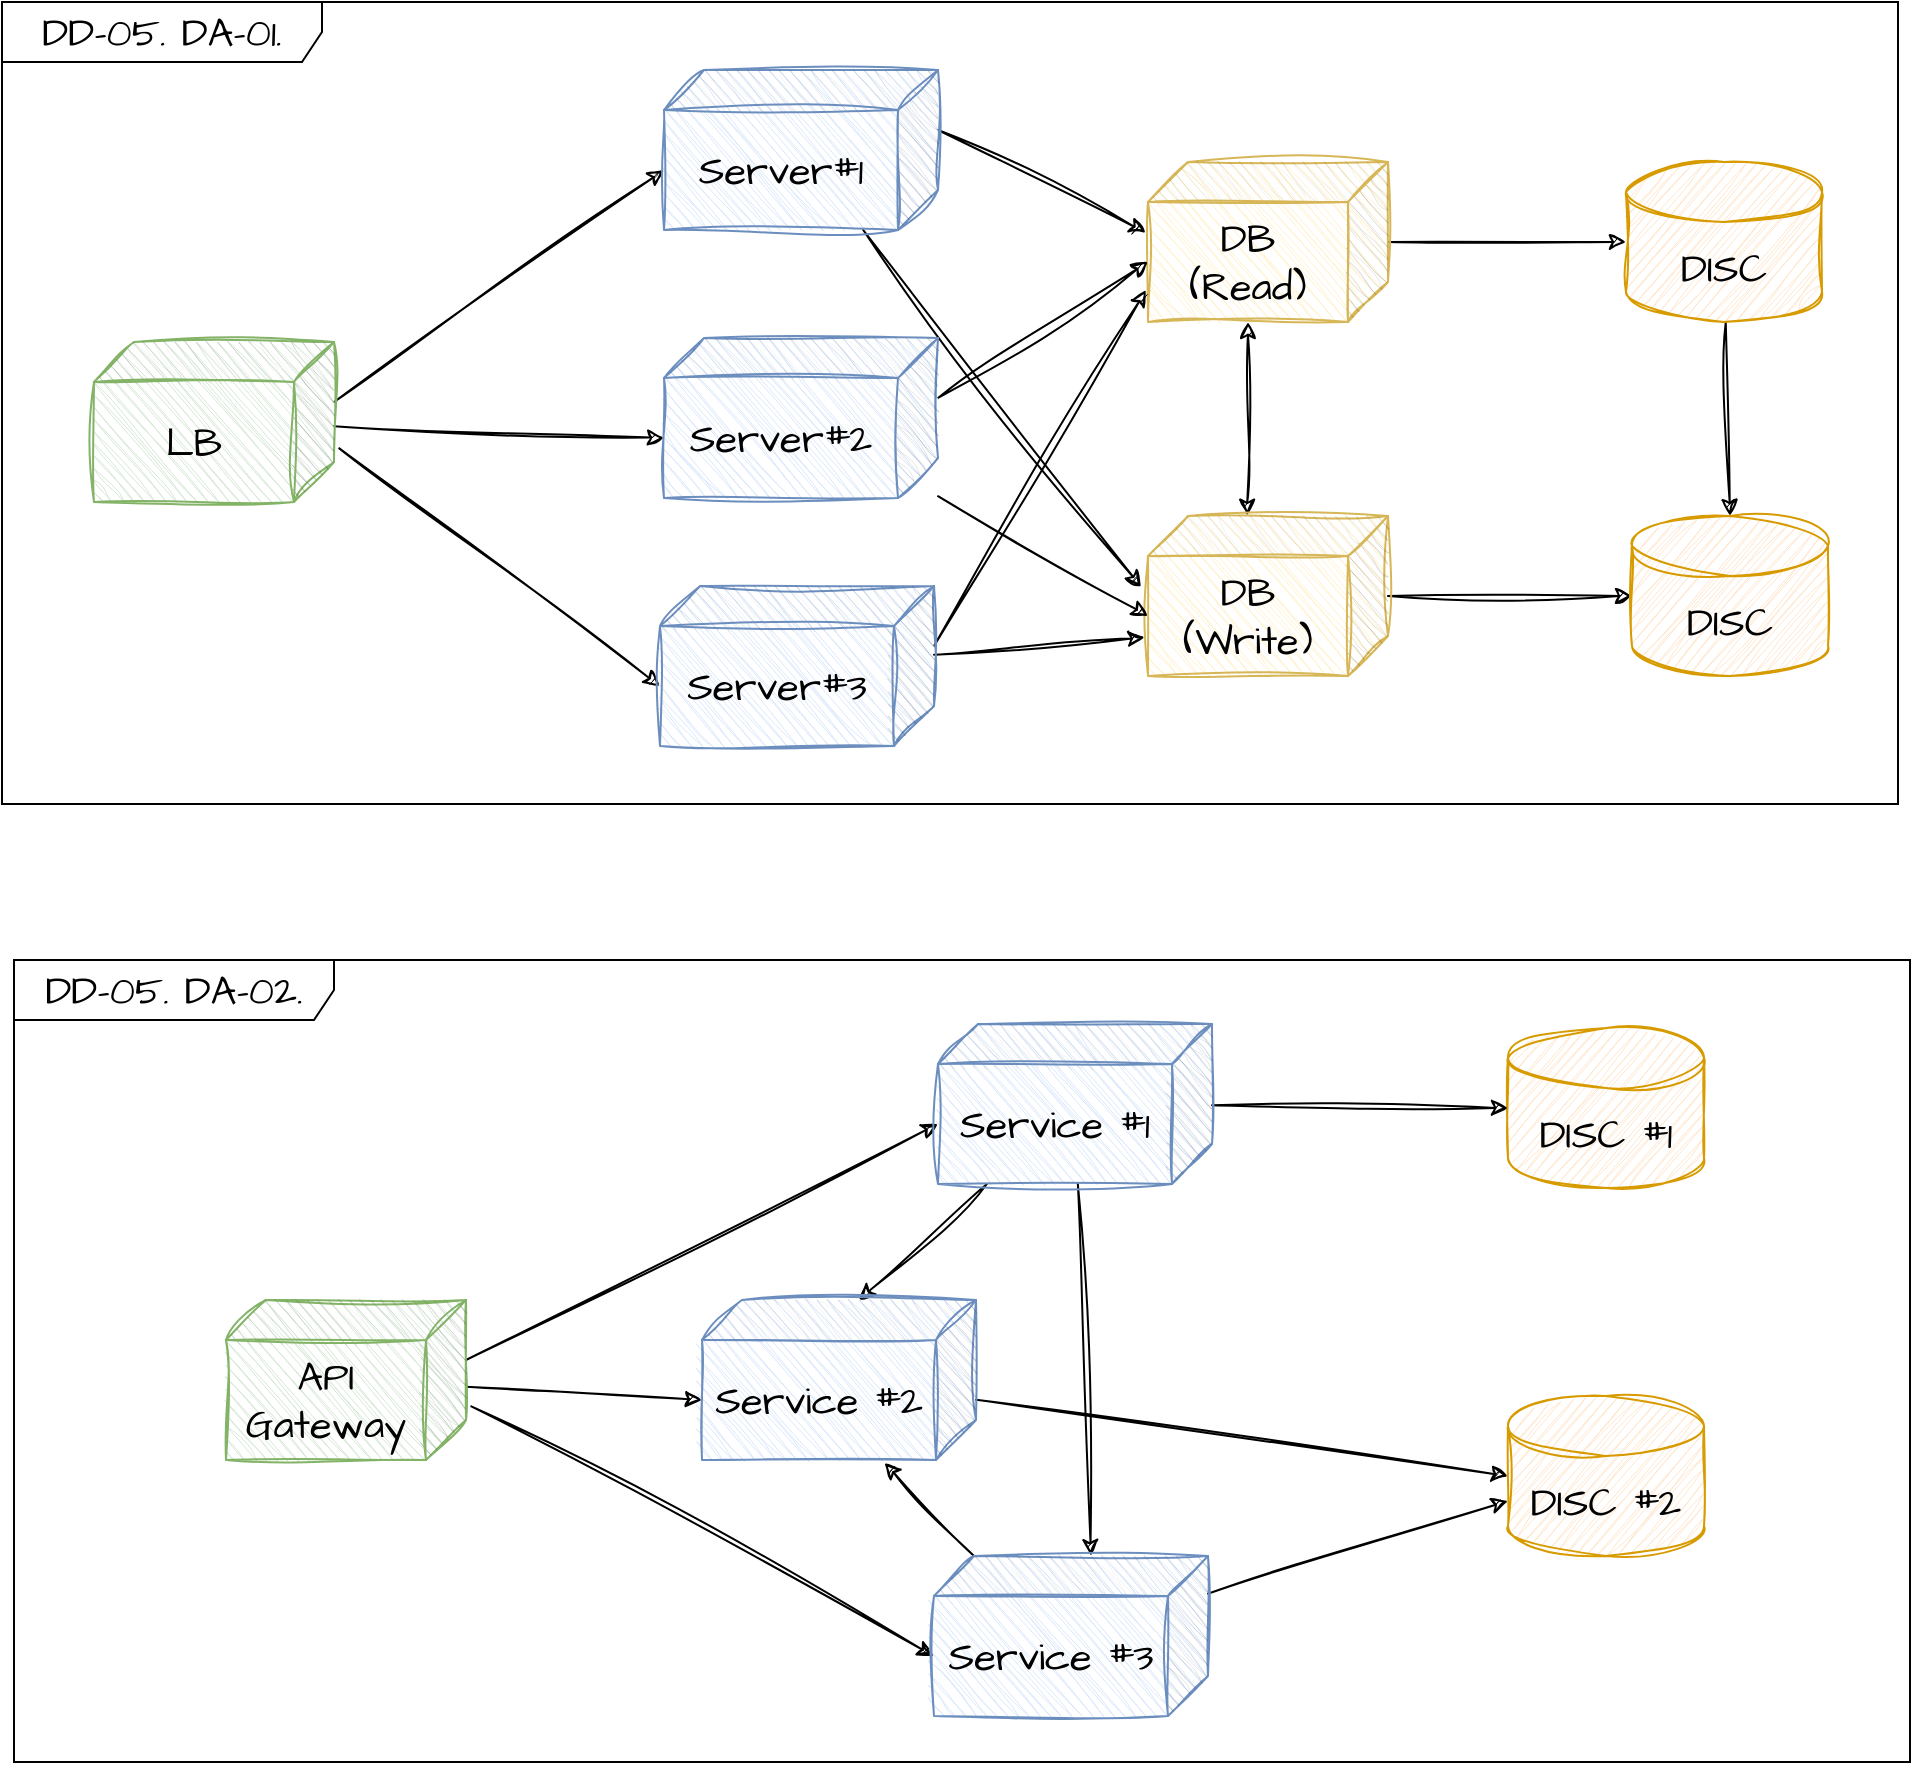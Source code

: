 <mxfile version="21.6.9" type="github">
  <diagram name="페이지-1" id="ZJbQIICtt_H6M7Sho-WK">
    <mxGraphModel dx="2384" dy="116" grid="0" gridSize="10" guides="1" tooltips="1" connect="1" arrows="1" fold="1" page="0" pageScale="1" pageWidth="827" pageHeight="1169" math="0" shadow="0">
      <root>
        <mxCell id="0" />
        <mxCell id="1" parent="0" />
        <mxCell id="aAnmiJ6Gdb3zotKeNEK4-26" value="DD-05. DA-01." style="shape=umlFrame;whiteSpace=wrap;html=1;pointerEvents=0;recursiveResize=0;container=0;collapsible=0;width=160;hachureGap=4;fontFamily=Architects Daughter;fontSource=https%3A%2F%2Ffonts.googleapis.com%2Fcss%3Ffamily%3DArchitects%2BDaughter;fontSize=20;movable=1;resizable=1;rotatable=1;deletable=1;editable=1;locked=0;connectable=1;" vertex="1" parent="1">
          <mxGeometry x="56" y="1330" width="948" height="401" as="geometry" />
        </mxCell>
        <mxCell id="aAnmiJ6Gdb3zotKeNEK4-27" style="edgeStyle=none;shape=connector;rounded=0;sketch=1;hachureGap=4;jiggle=2;curveFitting=1;orthogonalLoop=1;jettySize=auto;html=1;entryX=0.5;entryY=0;entryDx=0;entryDy=0;entryPerimeter=0;labelBackgroundColor=default;strokeColor=default;fontFamily=Architects Daughter;fontSource=https%3A%2F%2Ffonts.googleapis.com%2Fcss%3Ffamily%3DArchitects%2BDaughter;fontSize=16;fontColor=default;endArrow=classic;" edge="1" parent="1" source="aAnmiJ6Gdb3zotKeNEK4-28" target="aAnmiJ6Gdb3zotKeNEK4-47">
          <mxGeometry relative="1" as="geometry" />
        </mxCell>
        <mxCell id="aAnmiJ6Gdb3zotKeNEK4-28" value="DISC" style="shape=cylinder3;whiteSpace=wrap;html=1;boundedLbl=1;backgroundOutline=1;size=15;sketch=1;hachureGap=4;jiggle=2;curveFitting=1;fontFamily=Architects Daughter;fontSource=https%3A%2F%2Ffonts.googleapis.com%2Fcss%3Ffamily%3DArchitects%2BDaughter;fontSize=20;fillColor=#ffe6cc;strokeColor=#d79b00;" vertex="1" parent="1">
          <mxGeometry x="868" y="1410" width="98" height="80" as="geometry" />
        </mxCell>
        <mxCell id="aAnmiJ6Gdb3zotKeNEK4-29" style="rounded=0;sketch=1;hachureGap=4;jiggle=2;curveFitting=1;orthogonalLoop=1;jettySize=auto;html=1;exitX=0;exitY=0;exitDx=0;exitDy=30;exitPerimeter=0;entryX=0;entryY=0;entryDx=137;entryDy=50;entryPerimeter=0;fontFamily=Architects Daughter;fontSource=https%3A%2F%2Ffonts.googleapis.com%2Fcss%3Ffamily%3DArchitects%2BDaughter;fontSize=16;" edge="1" parent="1" source="aAnmiJ6Gdb3zotKeNEK4-32" target="aAnmiJ6Gdb3zotKeNEK4-35">
          <mxGeometry relative="1" as="geometry" />
        </mxCell>
        <mxCell id="aAnmiJ6Gdb3zotKeNEK4-30" style="edgeStyle=none;shape=connector;rounded=0;sketch=1;hachureGap=4;jiggle=2;curveFitting=1;orthogonalLoop=1;jettySize=auto;html=1;entryX=0;entryY=0;entryDx=137;entryDy=50;entryPerimeter=0;labelBackgroundColor=default;strokeColor=default;fontFamily=Architects Daughter;fontSource=https%3A%2F%2Ffonts.googleapis.com%2Fcss%3Ffamily%3DArchitects%2BDaughter;fontSize=16;fontColor=default;endArrow=classic;" edge="1" parent="1" source="aAnmiJ6Gdb3zotKeNEK4-32" target="aAnmiJ6Gdb3zotKeNEK4-43">
          <mxGeometry relative="1" as="geometry" />
        </mxCell>
        <mxCell id="aAnmiJ6Gdb3zotKeNEK4-31" style="edgeStyle=none;shape=connector;rounded=0;sketch=1;hachureGap=4;jiggle=2;curveFitting=1;orthogonalLoop=1;jettySize=auto;html=1;entryX=0;entryY=0;entryDx=137;entryDy=50;entryPerimeter=0;labelBackgroundColor=default;strokeColor=default;fontFamily=Architects Daughter;fontSource=https%3A%2F%2Ffonts.googleapis.com%2Fcss%3Ffamily%3DArchitects%2BDaughter;fontSize=16;fontColor=default;endArrow=classic;exitX=-0.022;exitY=0.665;exitDx=0;exitDy=0;exitPerimeter=0;" edge="1" parent="1" source="aAnmiJ6Gdb3zotKeNEK4-32" target="aAnmiJ6Gdb3zotKeNEK4-46">
          <mxGeometry relative="1" as="geometry" />
        </mxCell>
        <mxCell id="aAnmiJ6Gdb3zotKeNEK4-32" value="LB" style="shape=cube;whiteSpace=wrap;html=1;boundedLbl=1;backgroundOutline=1;darkOpacity=0.05;darkOpacity2=0.1;sketch=1;hachureGap=4;jiggle=2;curveFitting=1;fontFamily=Architects Daughter;fontSource=https%3A%2F%2Ffonts.googleapis.com%2Fcss%3Ffamily%3DArchitects%2BDaughter;fontSize=20;direction=east;flipH=1;fillColor=#d5e8d4;strokeColor=#82b366;" vertex="1" parent="1">
          <mxGeometry x="102" y="1500" width="120" height="80" as="geometry" />
        </mxCell>
        <mxCell id="aAnmiJ6Gdb3zotKeNEK4-33" style="edgeStyle=none;shape=connector;rounded=0;sketch=1;hachureGap=4;jiggle=2;curveFitting=1;orthogonalLoop=1;jettySize=auto;html=1;entryX=1.009;entryY=0.44;entryDx=0;entryDy=0;entryPerimeter=0;labelBackgroundColor=default;strokeColor=default;fontFamily=Architects Daughter;fontSource=https%3A%2F%2Ffonts.googleapis.com%2Fcss%3Ffamily%3DArchitects%2BDaughter;fontSize=16;fontColor=default;endArrow=classic;exitX=0;exitY=0;exitDx=0;exitDy=30;exitPerimeter=0;" edge="1" parent="1" source="aAnmiJ6Gdb3zotKeNEK4-35" target="aAnmiJ6Gdb3zotKeNEK4-37">
          <mxGeometry relative="1" as="geometry" />
        </mxCell>
        <mxCell id="aAnmiJ6Gdb3zotKeNEK4-34" style="edgeStyle=none;shape=connector;rounded=0;sketch=1;hachureGap=4;jiggle=2;curveFitting=1;orthogonalLoop=1;jettySize=auto;html=1;entryX=1.029;entryY=0.444;entryDx=0;entryDy=0;entryPerimeter=0;labelBackgroundColor=default;strokeColor=default;fontFamily=Architects Daughter;fontSource=https%3A%2F%2Ffonts.googleapis.com%2Fcss%3Ffamily%3DArchitects%2BDaughter;fontSize=16;fontColor=default;endArrow=classic;" edge="1" parent="1" source="aAnmiJ6Gdb3zotKeNEK4-35" target="aAnmiJ6Gdb3zotKeNEK4-40">
          <mxGeometry relative="1" as="geometry" />
        </mxCell>
        <mxCell id="aAnmiJ6Gdb3zotKeNEK4-35" value="Server#1" style="shape=cube;whiteSpace=wrap;html=1;boundedLbl=1;backgroundOutline=1;darkOpacity=0.05;darkOpacity2=0.1;sketch=1;hachureGap=4;jiggle=2;curveFitting=1;fontFamily=Architects Daughter;fontSource=https%3A%2F%2Ffonts.googleapis.com%2Fcss%3Ffamily%3DArchitects%2BDaughter;fontSize=20;direction=east;flipH=1;fillColor=#dae8fc;strokeColor=#6c8ebf;" vertex="1" parent="1">
          <mxGeometry x="387" y="1364" width="137" height="80" as="geometry" />
        </mxCell>
        <mxCell id="aAnmiJ6Gdb3zotKeNEK4-36" style="edgeStyle=none;shape=connector;rounded=0;sketch=1;hachureGap=4;jiggle=2;curveFitting=1;orthogonalLoop=1;jettySize=auto;html=1;entryX=0;entryY=0.5;entryDx=0;entryDy=0;entryPerimeter=0;labelBackgroundColor=default;strokeColor=default;fontFamily=Architects Daughter;fontSource=https%3A%2F%2Ffonts.googleapis.com%2Fcss%3Ffamily%3DArchitects%2BDaughter;fontSize=16;fontColor=default;endArrow=classic;" edge="1" parent="1" source="aAnmiJ6Gdb3zotKeNEK4-37" target="aAnmiJ6Gdb3zotKeNEK4-28">
          <mxGeometry relative="1" as="geometry" />
        </mxCell>
        <mxCell id="aAnmiJ6Gdb3zotKeNEK4-37" value="DB&lt;br&gt;(Read)" style="shape=cube;whiteSpace=wrap;html=1;boundedLbl=1;backgroundOutline=1;darkOpacity=0.05;darkOpacity2=0.1;sketch=1;hachureGap=4;jiggle=2;curveFitting=1;fontFamily=Architects Daughter;fontSource=https%3A%2F%2Ffonts.googleapis.com%2Fcss%3Ffamily%3DArchitects%2BDaughter;fontSize=20;direction=east;flipH=1;fillColor=#fff2cc;strokeColor=#d6b656;" vertex="1" parent="1">
          <mxGeometry x="629" y="1410" width="120" height="80" as="geometry" />
        </mxCell>
        <mxCell id="aAnmiJ6Gdb3zotKeNEK4-38" style="edgeStyle=none;shape=connector;rounded=0;sketch=1;hachureGap=4;jiggle=2;curveFitting=1;orthogonalLoop=1;jettySize=auto;html=1;entryX=0;entryY=0.5;entryDx=0;entryDy=0;entryPerimeter=0;labelBackgroundColor=default;strokeColor=default;fontFamily=Architects Daughter;fontSource=https%3A%2F%2Ffonts.googleapis.com%2Fcss%3Ffamily%3DArchitects%2BDaughter;fontSize=16;fontColor=default;endArrow=classic;" edge="1" parent="1" source="aAnmiJ6Gdb3zotKeNEK4-40" target="aAnmiJ6Gdb3zotKeNEK4-47">
          <mxGeometry relative="1" as="geometry" />
        </mxCell>
        <mxCell id="aAnmiJ6Gdb3zotKeNEK4-39" style="edgeStyle=none;shape=connector;rounded=0;sketch=1;hachureGap=4;jiggle=2;curveFitting=1;orthogonalLoop=1;jettySize=auto;html=1;entryX=0;entryY=0;entryDx=70;entryDy=80;entryPerimeter=0;labelBackgroundColor=default;strokeColor=default;fontFamily=Architects Daughter;fontSource=https%3A%2F%2Ffonts.googleapis.com%2Fcss%3Ffamily%3DArchitects%2BDaughter;fontSize=16;fontColor=default;endArrow=classic;exitX=0.587;exitY=-0.002;exitDx=0;exitDy=0;exitPerimeter=0;startArrow=classic;startFill=1;" edge="1" parent="1" source="aAnmiJ6Gdb3zotKeNEK4-40" target="aAnmiJ6Gdb3zotKeNEK4-37">
          <mxGeometry relative="1" as="geometry" />
        </mxCell>
        <mxCell id="aAnmiJ6Gdb3zotKeNEK4-40" value="DB&lt;br&gt;(Write)" style="shape=cube;whiteSpace=wrap;html=1;boundedLbl=1;backgroundOutline=1;darkOpacity=0.05;darkOpacity2=0.1;sketch=1;hachureGap=4;jiggle=2;curveFitting=1;fontFamily=Architects Daughter;fontSource=https%3A%2F%2Ffonts.googleapis.com%2Fcss%3Ffamily%3DArchitects%2BDaughter;fontSize=20;direction=east;flipH=1;fillColor=#fff2cc;strokeColor=#d6b656;" vertex="1" parent="1">
          <mxGeometry x="629" y="1587" width="120" height="80" as="geometry" />
        </mxCell>
        <mxCell id="aAnmiJ6Gdb3zotKeNEK4-41" style="edgeStyle=none;shape=connector;rounded=0;sketch=1;hachureGap=4;jiggle=2;curveFitting=1;orthogonalLoop=1;jettySize=auto;html=1;entryX=0;entryY=0;entryDx=120;entryDy=50;entryPerimeter=0;labelBackgroundColor=default;strokeColor=default;fontFamily=Architects Daughter;fontSource=https%3A%2F%2Ffonts.googleapis.com%2Fcss%3Ffamily%3DArchitects%2BDaughter;fontSize=16;fontColor=default;endArrow=classic;exitX=0;exitY=0;exitDx=0;exitDy=30;exitPerimeter=0;" edge="1" parent="1" source="aAnmiJ6Gdb3zotKeNEK4-43" target="aAnmiJ6Gdb3zotKeNEK4-37">
          <mxGeometry relative="1" as="geometry" />
        </mxCell>
        <mxCell id="aAnmiJ6Gdb3zotKeNEK4-42" style="edgeStyle=none;shape=connector;rounded=0;sketch=1;hachureGap=4;jiggle=2;curveFitting=1;orthogonalLoop=1;jettySize=auto;html=1;entryX=0;entryY=0;entryDx=120.0;entryDy=50;entryPerimeter=0;labelBackgroundColor=default;strokeColor=default;fontFamily=Architects Daughter;fontSource=https%3A%2F%2Ffonts.googleapis.com%2Fcss%3Ffamily%3DArchitects%2BDaughter;fontSize=16;fontColor=default;endArrow=classic;" edge="1" parent="1" source="aAnmiJ6Gdb3zotKeNEK4-43" target="aAnmiJ6Gdb3zotKeNEK4-40">
          <mxGeometry relative="1" as="geometry" />
        </mxCell>
        <mxCell id="aAnmiJ6Gdb3zotKeNEK4-43" value="Server#2" style="shape=cube;whiteSpace=wrap;html=1;boundedLbl=1;backgroundOutline=1;darkOpacity=0.05;darkOpacity2=0.1;sketch=1;hachureGap=4;jiggle=2;curveFitting=1;fontFamily=Architects Daughter;fontSource=https%3A%2F%2Ffonts.googleapis.com%2Fcss%3Ffamily%3DArchitects%2BDaughter;fontSize=20;direction=east;flipH=1;fillColor=#dae8fc;strokeColor=#6c8ebf;" vertex="1" parent="1">
          <mxGeometry x="387" y="1498" width="137" height="80" as="geometry" />
        </mxCell>
        <mxCell id="aAnmiJ6Gdb3zotKeNEK4-44" style="edgeStyle=none;shape=connector;rounded=0;sketch=1;hachureGap=4;jiggle=2;curveFitting=1;orthogonalLoop=1;jettySize=auto;html=1;labelBackgroundColor=default;strokeColor=default;fontFamily=Architects Daughter;fontSource=https%3A%2F%2Ffonts.googleapis.com%2Fcss%3Ffamily%3DArchitects%2BDaughter;fontSize=16;fontColor=default;endArrow=classic;exitX=0;exitY=0;exitDx=0;exitDy=30;exitPerimeter=0;" edge="1" parent="1" source="aAnmiJ6Gdb3zotKeNEK4-46">
          <mxGeometry relative="1" as="geometry">
            <mxPoint x="628" y="1474" as="targetPoint" />
            <mxPoint x="483" y="1671" as="sourcePoint" />
          </mxGeometry>
        </mxCell>
        <mxCell id="aAnmiJ6Gdb3zotKeNEK4-45" style="edgeStyle=none;shape=connector;rounded=0;sketch=1;hachureGap=4;jiggle=2;curveFitting=1;orthogonalLoop=1;jettySize=auto;html=1;entryX=1.014;entryY=0.759;entryDx=0;entryDy=0;entryPerimeter=0;labelBackgroundColor=default;strokeColor=default;fontFamily=Architects Daughter;fontSource=https%3A%2F%2Ffonts.googleapis.com%2Fcss%3Ffamily%3DArchitects%2BDaughter;fontSize=16;fontColor=default;endArrow=classic;" edge="1" parent="1" source="aAnmiJ6Gdb3zotKeNEK4-46" target="aAnmiJ6Gdb3zotKeNEK4-40">
          <mxGeometry relative="1" as="geometry" />
        </mxCell>
        <mxCell id="aAnmiJ6Gdb3zotKeNEK4-46" value="Server#3" style="shape=cube;whiteSpace=wrap;html=1;boundedLbl=1;backgroundOutline=1;darkOpacity=0.05;darkOpacity2=0.1;sketch=1;hachureGap=4;jiggle=2;curveFitting=1;fontFamily=Architects Daughter;fontSource=https%3A%2F%2Ffonts.googleapis.com%2Fcss%3Ffamily%3DArchitects%2BDaughter;fontSize=20;direction=east;flipH=1;fillColor=#dae8fc;strokeColor=#6c8ebf;" vertex="1" parent="1">
          <mxGeometry x="385" y="1622" width="137" height="80" as="geometry" />
        </mxCell>
        <mxCell id="aAnmiJ6Gdb3zotKeNEK4-47" value="DISC" style="shape=cylinder3;whiteSpace=wrap;html=1;boundedLbl=1;backgroundOutline=1;size=15;sketch=1;hachureGap=4;jiggle=2;curveFitting=1;fontFamily=Architects Daughter;fontSource=https%3A%2F%2Ffonts.googleapis.com%2Fcss%3Ffamily%3DArchitects%2BDaughter;fontSize=20;fillColor=#ffe6cc;strokeColor=#d79b00;" vertex="1" parent="1">
          <mxGeometry x="871" y="1587" width="98" height="80" as="geometry" />
        </mxCell>
        <mxCell id="aAnmiJ6Gdb3zotKeNEK4-48" value="DD-05. DA-02." style="shape=umlFrame;whiteSpace=wrap;html=1;pointerEvents=0;recursiveResize=0;container=0;collapsible=0;width=160;hachureGap=4;fontFamily=Architects Daughter;fontSource=https%3A%2F%2Ffonts.googleapis.com%2Fcss%3Ffamily%3DArchitects%2BDaughter;fontSize=20;movable=1;resizable=1;rotatable=1;deletable=1;editable=1;locked=0;connectable=1;" vertex="1" parent="1">
          <mxGeometry x="62" y="1809" width="948" height="401" as="geometry" />
        </mxCell>
        <mxCell id="aAnmiJ6Gdb3zotKeNEK4-50" value="DISC #1" style="shape=cylinder3;whiteSpace=wrap;html=1;boundedLbl=1;backgroundOutline=1;size=15;sketch=1;hachureGap=4;jiggle=2;curveFitting=1;fontFamily=Architects Daughter;fontSource=https%3A%2F%2Ffonts.googleapis.com%2Fcss%3Ffamily%3DArchitects%2BDaughter;fontSize=20;fillColor=#ffe6cc;strokeColor=#d79b00;" vertex="1" parent="1">
          <mxGeometry x="809" y="1843" width="98" height="80" as="geometry" />
        </mxCell>
        <mxCell id="aAnmiJ6Gdb3zotKeNEK4-51" style="rounded=0;sketch=1;hachureGap=4;jiggle=2;curveFitting=1;orthogonalLoop=1;jettySize=auto;html=1;exitX=0;exitY=0;exitDx=0;exitDy=30;exitPerimeter=0;entryX=0;entryY=0;entryDx=137;entryDy=50;entryPerimeter=0;fontFamily=Architects Daughter;fontSource=https%3A%2F%2Ffonts.googleapis.com%2Fcss%3Ffamily%3DArchitects%2BDaughter;fontSize=16;" edge="1" parent="1" source="aAnmiJ6Gdb3zotKeNEK4-54" target="aAnmiJ6Gdb3zotKeNEK4-57">
          <mxGeometry relative="1" as="geometry" />
        </mxCell>
        <mxCell id="aAnmiJ6Gdb3zotKeNEK4-52" style="edgeStyle=none;shape=connector;rounded=0;sketch=1;hachureGap=4;jiggle=2;curveFitting=1;orthogonalLoop=1;jettySize=auto;html=1;entryX=0;entryY=0;entryDx=137;entryDy=50;entryPerimeter=0;labelBackgroundColor=default;strokeColor=default;fontFamily=Architects Daughter;fontSource=https%3A%2F%2Ffonts.googleapis.com%2Fcss%3Ffamily%3DArchitects%2BDaughter;fontSize=16;fontColor=default;endArrow=classic;" edge="1" parent="1" source="aAnmiJ6Gdb3zotKeNEK4-54" target="aAnmiJ6Gdb3zotKeNEK4-65">
          <mxGeometry relative="1" as="geometry" />
        </mxCell>
        <mxCell id="aAnmiJ6Gdb3zotKeNEK4-53" style="edgeStyle=none;shape=connector;rounded=0;sketch=1;hachureGap=4;jiggle=2;curveFitting=1;orthogonalLoop=1;jettySize=auto;html=1;entryX=0;entryY=0;entryDx=137;entryDy=50;entryPerimeter=0;labelBackgroundColor=default;strokeColor=default;fontFamily=Architects Daughter;fontSource=https%3A%2F%2Ffonts.googleapis.com%2Fcss%3Ffamily%3DArchitects%2BDaughter;fontSize=16;fontColor=default;endArrow=classic;exitX=-0.022;exitY=0.665;exitDx=0;exitDy=0;exitPerimeter=0;" edge="1" parent="1" source="aAnmiJ6Gdb3zotKeNEK4-54" target="aAnmiJ6Gdb3zotKeNEK4-68">
          <mxGeometry relative="1" as="geometry" />
        </mxCell>
        <mxCell id="aAnmiJ6Gdb3zotKeNEK4-54" value="API&lt;br&gt;Gateway" style="shape=cube;whiteSpace=wrap;html=1;boundedLbl=1;backgroundOutline=1;darkOpacity=0.05;darkOpacity2=0.1;sketch=1;hachureGap=4;jiggle=2;curveFitting=1;fontFamily=Architects Daughter;fontSource=https%3A%2F%2Ffonts.googleapis.com%2Fcss%3Ffamily%3DArchitects%2BDaughter;fontSize=20;direction=east;flipH=1;fillColor=#d5e8d4;strokeColor=#82b366;" vertex="1" parent="1">
          <mxGeometry x="168" y="1979" width="120" height="80" as="geometry" />
        </mxCell>
        <mxCell id="aAnmiJ6Gdb3zotKeNEK4-71" style="rounded=0;sketch=1;hachureGap=4;jiggle=2;curveFitting=1;orthogonalLoop=1;jettySize=auto;html=1;entryX=0;entryY=0.5;entryDx=0;entryDy=0;entryPerimeter=0;fontFamily=Architects Daughter;fontSource=https%3A%2F%2Ffonts.googleapis.com%2Fcss%3Ffamily%3DArchitects%2BDaughter;fontSize=16;" edge="1" parent="1" source="aAnmiJ6Gdb3zotKeNEK4-57" target="aAnmiJ6Gdb3zotKeNEK4-50">
          <mxGeometry relative="1" as="geometry" />
        </mxCell>
        <mxCell id="aAnmiJ6Gdb3zotKeNEK4-74" style="rounded=0;sketch=1;hachureGap=4;jiggle=2;curveFitting=1;orthogonalLoop=1;jettySize=auto;html=1;entryX=0;entryY=0;entryDx=58.5;entryDy=0;entryPerimeter=0;fontFamily=Architects Daughter;fontSource=https%3A%2F%2Ffonts.googleapis.com%2Fcss%3Ffamily%3DArchitects%2BDaughter;fontSize=16;" edge="1" parent="1" source="aAnmiJ6Gdb3zotKeNEK4-57" target="aAnmiJ6Gdb3zotKeNEK4-65">
          <mxGeometry relative="1" as="geometry" />
        </mxCell>
        <mxCell id="aAnmiJ6Gdb3zotKeNEK4-75" style="rounded=0;sketch=1;hachureGap=4;jiggle=2;curveFitting=1;orthogonalLoop=1;jettySize=auto;html=1;entryX=0;entryY=0;entryDx=58.5;entryDy=0;entryPerimeter=0;fontFamily=Architects Daughter;fontSource=https%3A%2F%2Ffonts.googleapis.com%2Fcss%3Ffamily%3DArchitects%2BDaughter;fontSize=16;" edge="1" parent="1" source="aAnmiJ6Gdb3zotKeNEK4-57" target="aAnmiJ6Gdb3zotKeNEK4-68">
          <mxGeometry relative="1" as="geometry" />
        </mxCell>
        <mxCell id="aAnmiJ6Gdb3zotKeNEK4-57" value="Service #1" style="shape=cube;whiteSpace=wrap;html=1;boundedLbl=1;backgroundOutline=1;darkOpacity=0.05;darkOpacity2=0.1;sketch=1;hachureGap=4;jiggle=2;curveFitting=1;fontFamily=Architects Daughter;fontSource=https%3A%2F%2Ffonts.googleapis.com%2Fcss%3Ffamily%3DArchitects%2BDaughter;fontSize=20;direction=east;flipH=1;fillColor=#dae8fc;strokeColor=#6c8ebf;" vertex="1" parent="1">
          <mxGeometry x="524" y="1841" width="137" height="80" as="geometry" />
        </mxCell>
        <mxCell id="aAnmiJ6Gdb3zotKeNEK4-72" style="rounded=0;sketch=1;hachureGap=4;jiggle=2;curveFitting=1;orthogonalLoop=1;jettySize=auto;html=1;entryX=0;entryY=0.5;entryDx=0;entryDy=0;entryPerimeter=0;fontFamily=Architects Daughter;fontSource=https%3A%2F%2Ffonts.googleapis.com%2Fcss%3Ffamily%3DArchitects%2BDaughter;fontSize=16;" edge="1" parent="1" source="aAnmiJ6Gdb3zotKeNEK4-65" target="aAnmiJ6Gdb3zotKeNEK4-69">
          <mxGeometry relative="1" as="geometry" />
        </mxCell>
        <mxCell id="aAnmiJ6Gdb3zotKeNEK4-65" value="Service #2" style="shape=cube;whiteSpace=wrap;html=1;boundedLbl=1;backgroundOutline=1;darkOpacity=0.05;darkOpacity2=0.1;sketch=1;hachureGap=4;jiggle=2;curveFitting=1;fontFamily=Architects Daughter;fontSource=https%3A%2F%2Ffonts.googleapis.com%2Fcss%3Ffamily%3DArchitects%2BDaughter;fontSize=20;direction=east;flipH=1;fillColor=#dae8fc;strokeColor=#6c8ebf;" vertex="1" parent="1">
          <mxGeometry x="406" y="1979" width="137" height="80" as="geometry" />
        </mxCell>
        <mxCell id="aAnmiJ6Gdb3zotKeNEK4-73" style="rounded=0;sketch=1;hachureGap=4;jiggle=2;curveFitting=1;orthogonalLoop=1;jettySize=auto;html=1;entryX=0;entryY=0;entryDx=0;entryDy=52.5;entryPerimeter=0;fontFamily=Architects Daughter;fontSource=https%3A%2F%2Ffonts.googleapis.com%2Fcss%3Ffamily%3DArchitects%2BDaughter;fontSize=16;" edge="1" parent="1" source="aAnmiJ6Gdb3zotKeNEK4-68" target="aAnmiJ6Gdb3zotKeNEK4-69">
          <mxGeometry relative="1" as="geometry" />
        </mxCell>
        <mxCell id="aAnmiJ6Gdb3zotKeNEK4-76" style="rounded=0;sketch=1;hachureGap=4;jiggle=2;curveFitting=1;orthogonalLoop=1;jettySize=auto;html=1;exitX=0;exitY=0;exitDx=117;exitDy=0;exitPerimeter=0;entryX=0.334;entryY=1.018;entryDx=0;entryDy=0;entryPerimeter=0;fontFamily=Architects Daughter;fontSource=https%3A%2F%2Ffonts.googleapis.com%2Fcss%3Ffamily%3DArchitects%2BDaughter;fontSize=16;" edge="1" parent="1" source="aAnmiJ6Gdb3zotKeNEK4-68" target="aAnmiJ6Gdb3zotKeNEK4-65">
          <mxGeometry relative="1" as="geometry" />
        </mxCell>
        <mxCell id="aAnmiJ6Gdb3zotKeNEK4-68" value="Service #3" style="shape=cube;whiteSpace=wrap;html=1;boundedLbl=1;backgroundOutline=1;darkOpacity=0.05;darkOpacity2=0.1;sketch=1;hachureGap=4;jiggle=2;curveFitting=1;fontFamily=Architects Daughter;fontSource=https%3A%2F%2Ffonts.googleapis.com%2Fcss%3Ffamily%3DArchitects%2BDaughter;fontSize=20;direction=east;flipH=1;fillColor=#dae8fc;strokeColor=#6c8ebf;" vertex="1" parent="1">
          <mxGeometry x="522" y="2107" width="137" height="80" as="geometry" />
        </mxCell>
        <mxCell id="aAnmiJ6Gdb3zotKeNEK4-69" value="DISC #2" style="shape=cylinder3;whiteSpace=wrap;html=1;boundedLbl=1;backgroundOutline=1;size=15;sketch=1;hachureGap=4;jiggle=2;curveFitting=1;fontFamily=Architects Daughter;fontSource=https%3A%2F%2Ffonts.googleapis.com%2Fcss%3Ffamily%3DArchitects%2BDaughter;fontSize=20;fillColor=#ffe6cc;strokeColor=#d79b00;" vertex="1" parent="1">
          <mxGeometry x="809" y="2027" width="98" height="80" as="geometry" />
        </mxCell>
      </root>
    </mxGraphModel>
  </diagram>
</mxfile>

